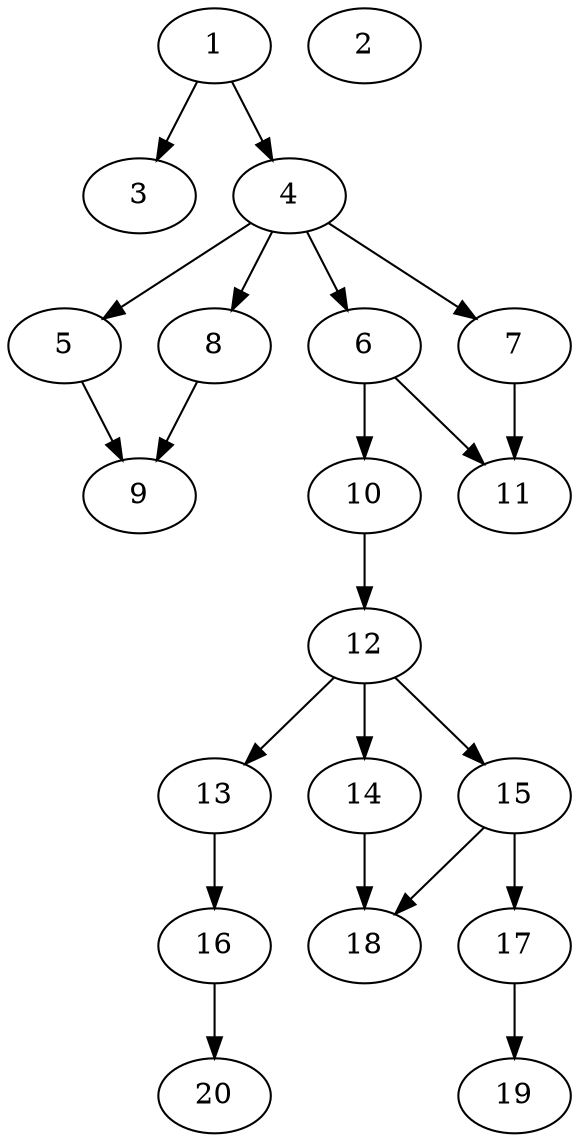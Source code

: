 // DAG automatically generated by daggen at Sat Jul 27 15:34:46 2019
// ./daggen --dot -n 20 --ccr 0.5 --fat 0.4 --regular 0.5 --density 0.4 --mindata 5242880 --maxdata 52428800 
digraph G {
  1 [size="11765760", alpha="0.13", expect_size="5882880"] 
  1 -> 3 [size ="5882880"]
  1 -> 4 [size ="5882880"]
  2 [size="60123136", alpha="0.00", expect_size="30061568"] 
  3 [size="17422336", alpha="0.18", expect_size="8711168"] 
  4 [size="13944832", alpha="0.20", expect_size="6972416"] 
  4 -> 5 [size ="6972416"]
  4 -> 6 [size ="6972416"]
  4 -> 7 [size ="6972416"]
  4 -> 8 [size ="6972416"]
  5 [size="22388736", alpha="0.02", expect_size="11194368"] 
  5 -> 9 [size ="11194368"]
  6 [size="77776896", alpha="0.14", expect_size="38888448"] 
  6 -> 10 [size ="38888448"]
  6 -> 11 [size ="38888448"]
  7 [size="43210752", alpha="0.12", expect_size="21605376"] 
  7 -> 11 [size ="21605376"]
  8 [size="35088384", alpha="0.17", expect_size="17544192"] 
  8 -> 9 [size ="17544192"]
  9 [size="59693056", alpha="0.11", expect_size="29846528"] 
  10 [size="65087488", alpha="0.07", expect_size="32543744"] 
  10 -> 12 [size ="32543744"]
  11 [size="81240064", alpha="0.17", expect_size="40620032"] 
  12 [size="47116288", alpha="0.03", expect_size="23558144"] 
  12 -> 13 [size ="23558144"]
  12 -> 14 [size ="23558144"]
  12 -> 15 [size ="23558144"]
  13 [size="48914432", alpha="0.10", expect_size="24457216"] 
  13 -> 16 [size ="24457216"]
  14 [size="38733824", alpha="0.20", expect_size="19366912"] 
  14 -> 18 [size ="19366912"]
  15 [size="37058560", alpha="0.00", expect_size="18529280"] 
  15 -> 17 [size ="18529280"]
  15 -> 18 [size ="18529280"]
  16 [size="45291520", alpha="0.10", expect_size="22645760"] 
  16 -> 20 [size ="22645760"]
  17 [size="15654912", alpha="0.14", expect_size="7827456"] 
  17 -> 19 [size ="7827456"]
  18 [size="73605120", alpha="0.18", expect_size="36802560"] 
  19 [size="58431488", alpha="0.01", expect_size="29215744"] 
  20 [size="15796224", alpha="0.16", expect_size="7898112"] 
}
